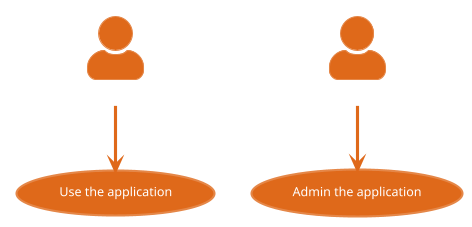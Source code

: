 ' Do not edit
' Theme Gallery
' autogenerated by script
'
@startuml
!theme superhero
skinparam actorStyle awesome
:User: --> (Use)
"Main Admin" as Admin
"Use the application" as (Use)
Admin --> (Admin the application)
@enduml

